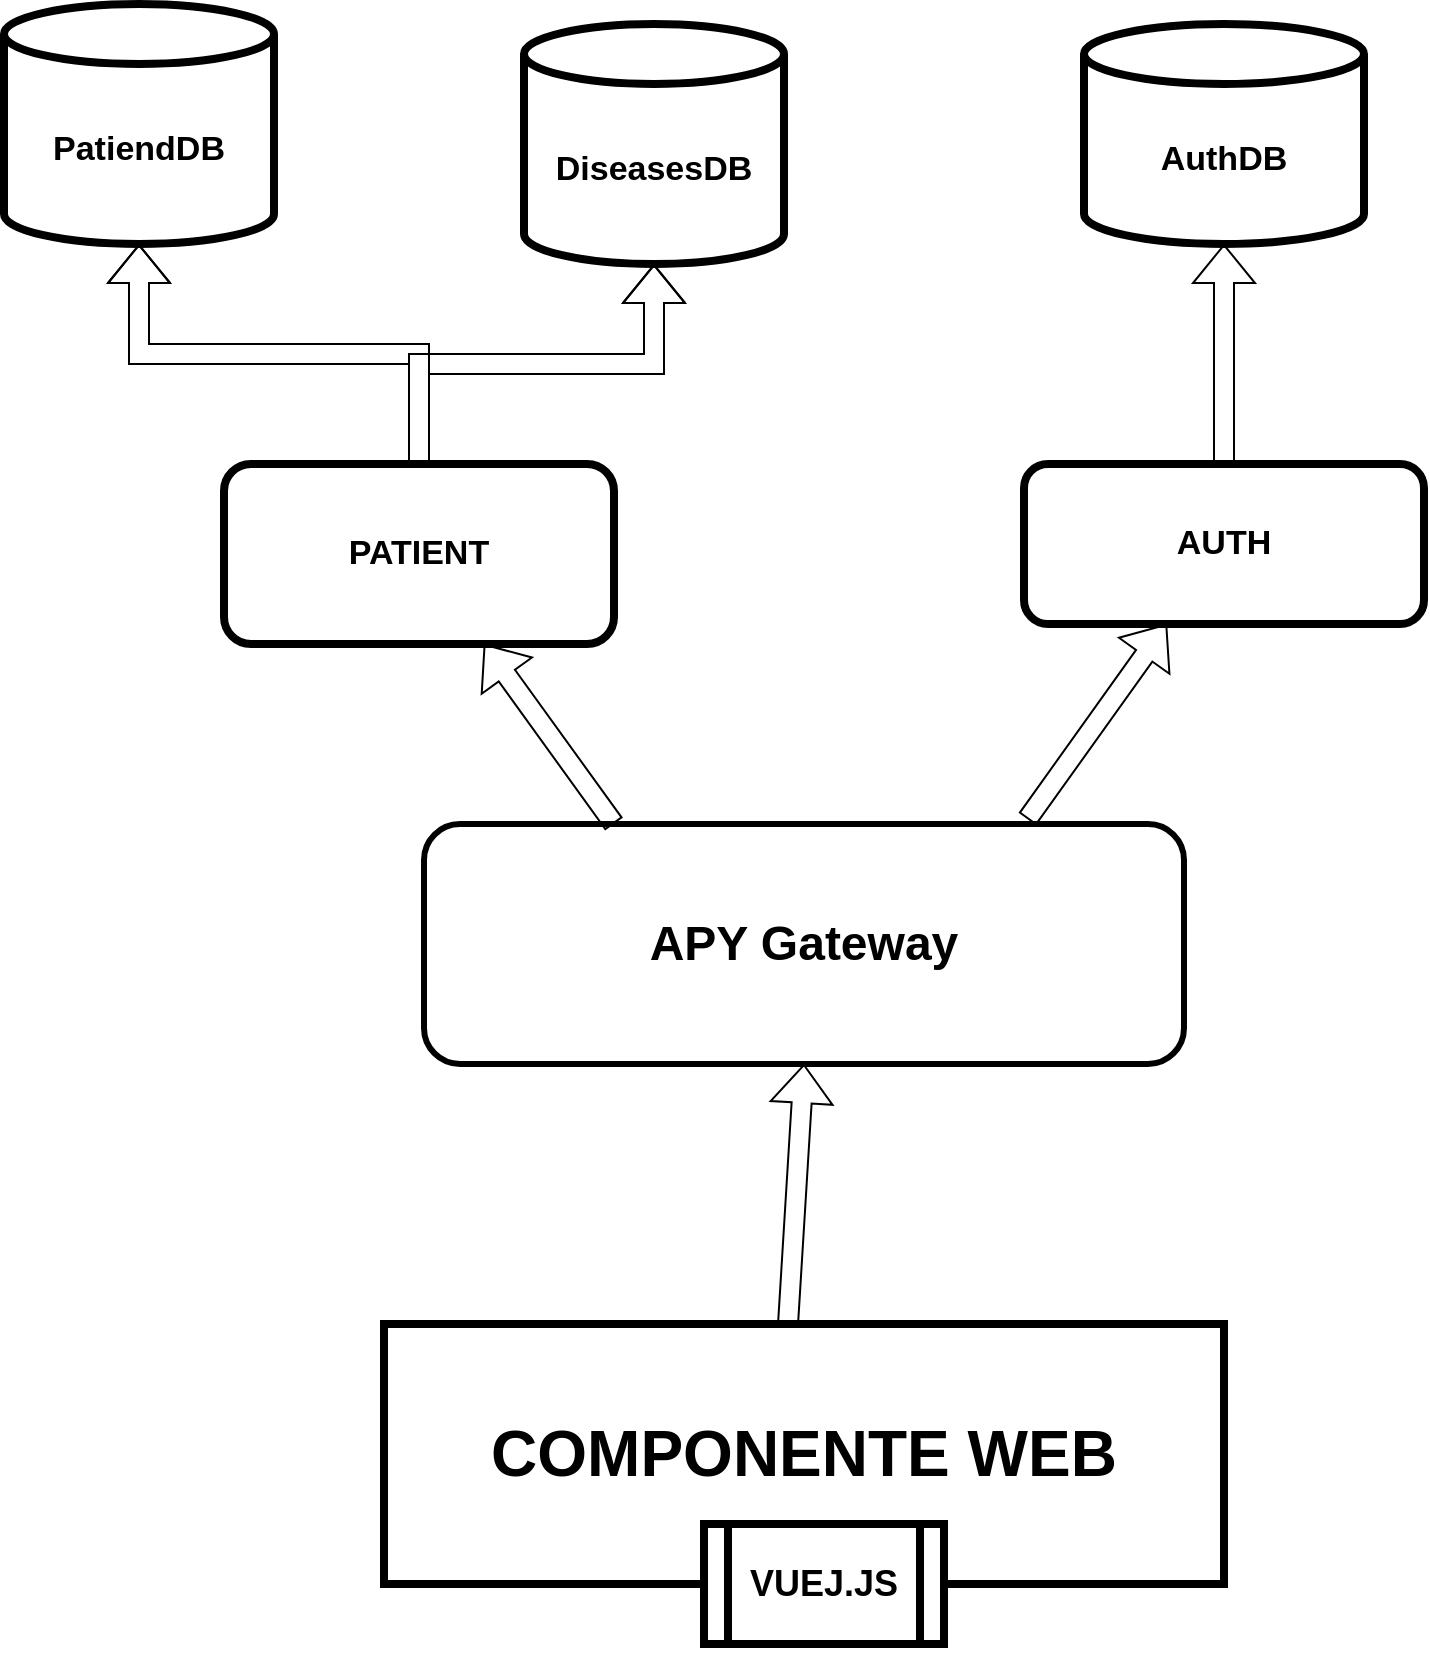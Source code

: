 <mxfile version="15.7.1" type="github">
  <diagram name="Page-1" id="5f0bae14-7c28-e335-631c-24af17079c00">
    <mxGraphModel dx="1564" dy="1722" grid="1" gridSize="10" guides="1" tooltips="1" connect="1" arrows="1" fold="1" page="1" pageScale="1" pageWidth="1100" pageHeight="850" background="none" math="0" shadow="0">
      <root>
        <mxCell id="0" />
        <mxCell id="1" parent="0" />
        <mxCell id="jPiTWc-hbB7yzJaNtvRi-1" value="APY Gateway" style="rounded=1;whiteSpace=wrap;html=1;fontSize=24;fontStyle=1;strokeWidth=3;" vertex="1" parent="1">
          <mxGeometry x="310" y="400" width="380" height="120" as="geometry" />
        </mxCell>
        <mxCell id="jPiTWc-hbB7yzJaNtvRi-2" value="&lt;h1 style=&quot;font-size: 32px&quot;&gt;COMPONENTE WEB&lt;/h1&gt;" style="rounded=0;whiteSpace=wrap;html=1;strokeWidth=4;" vertex="1" parent="1">
          <mxGeometry x="290" y="650" width="420" height="130" as="geometry" />
        </mxCell>
        <mxCell id="jPiTWc-hbB7yzJaNtvRi-5" value="&lt;h4 style=&quot;font-size: 18px&quot;&gt;VUEJ.JS&lt;/h4&gt;" style="shape=process;whiteSpace=wrap;html=1;backgroundOutline=1;fontSize=32;strokeWidth=4;" vertex="1" parent="1">
          <mxGeometry x="450" y="750" width="120" height="60" as="geometry" />
        </mxCell>
        <mxCell id="jPiTWc-hbB7yzJaNtvRi-7" value="" style="endArrow=classic;html=1;rounded=0;fontSize=18;shape=flexArrow;exitX=0.481;exitY=0;exitDx=0;exitDy=0;exitPerimeter=0;entryX=0.5;entryY=1;entryDx=0;entryDy=0;" edge="1" parent="1" source="jPiTWc-hbB7yzJaNtvRi-2" target="jPiTWc-hbB7yzJaNtvRi-1">
          <mxGeometry width="50" height="50" relative="1" as="geometry">
            <mxPoint x="480" y="640" as="sourcePoint" />
            <mxPoint x="530" y="590" as="targetPoint" />
          </mxGeometry>
        </mxCell>
        <mxCell id="jPiTWc-hbB7yzJaNtvRi-18" value="" style="shape=flexArrow;endArrow=classic;html=1;rounded=0;fontSize=17;exitX=0.794;exitY=-0.02;exitDx=0;exitDy=0;exitPerimeter=0;" edge="1" parent="1" source="jPiTWc-hbB7yzJaNtvRi-1" target="jPiTWc-hbB7yzJaNtvRi-22">
          <mxGeometry width="50" height="50" relative="1" as="geometry">
            <mxPoint x="510" y="310" as="sourcePoint" />
            <mxPoint x="617.215" y="280" as="targetPoint" />
          </mxGeometry>
        </mxCell>
        <mxCell id="jPiTWc-hbB7yzJaNtvRi-19" value="" style="shape=flexArrow;endArrow=classic;html=1;rounded=0;fontSize=17;exitX=0.25;exitY=0;exitDx=0;exitDy=0;" edge="1" parent="1" source="jPiTWc-hbB7yzJaNtvRi-1" target="jPiTWc-hbB7yzJaNtvRi-23">
          <mxGeometry width="50" height="50" relative="1" as="geometry">
            <mxPoint x="510" y="310" as="sourcePoint" />
            <mxPoint x="405" y="280" as="targetPoint" />
          </mxGeometry>
        </mxCell>
        <mxCell id="jPiTWc-hbB7yzJaNtvRi-26" style="edgeStyle=orthogonalEdgeStyle;shape=flexArrow;rounded=0;orthogonalLoop=1;jettySize=auto;html=1;fontSize=17;" edge="1" parent="1" source="jPiTWc-hbB7yzJaNtvRi-22" target="jPiTWc-hbB7yzJaNtvRi-27">
          <mxGeometry relative="1" as="geometry">
            <mxPoint x="609.995" y="180" as="targetPoint" />
          </mxGeometry>
        </mxCell>
        <mxCell id="jPiTWc-hbB7yzJaNtvRi-22" value="AUTH" style="rounded=1;whiteSpace=wrap;html=1;fontSize=17;strokeWidth=4;fontStyle=1" vertex="1" parent="1">
          <mxGeometry x="610" y="220" width="200" height="80" as="geometry" />
        </mxCell>
        <mxCell id="jPiTWc-hbB7yzJaNtvRi-25" style="edgeStyle=orthogonalEdgeStyle;shape=flexArrow;rounded=0;orthogonalLoop=1;jettySize=auto;html=1;exitX=0.5;exitY=0;exitDx=0;exitDy=0;entryX=0.5;entryY=1;entryDx=0;entryDy=0;entryPerimeter=0;fontSize=17;" edge="1" parent="1" source="jPiTWc-hbB7yzJaNtvRi-23" target="jPiTWc-hbB7yzJaNtvRi-24">
          <mxGeometry relative="1" as="geometry" />
        </mxCell>
        <mxCell id="jPiTWc-hbB7yzJaNtvRi-28" style="edgeStyle=orthogonalEdgeStyle;shape=flexArrow;rounded=0;orthogonalLoop=1;jettySize=auto;html=1;exitX=0.5;exitY=0;exitDx=0;exitDy=0;fontSize=17;" edge="1" parent="1" source="jPiTWc-hbB7yzJaNtvRi-23" target="jPiTWc-hbB7yzJaNtvRi-29">
          <mxGeometry relative="1" as="geometry">
            <mxPoint x="450" y="110" as="targetPoint" />
          </mxGeometry>
        </mxCell>
        <mxCell id="jPiTWc-hbB7yzJaNtvRi-23" value="PATIENT" style="rounded=1;whiteSpace=wrap;html=1;fontSize=17;strokeWidth=4;fontStyle=1" vertex="1" parent="1">
          <mxGeometry x="210" y="220" width="195" height="90" as="geometry" />
        </mxCell>
        <mxCell id="jPiTWc-hbB7yzJaNtvRi-24" value="PatiendDB" style="shape=cylinder3;whiteSpace=wrap;html=1;boundedLbl=1;backgroundOutline=1;size=15;fontSize=17;strokeWidth=4;fontStyle=1" vertex="1" parent="1">
          <mxGeometry x="100" y="-10" width="135" height="120" as="geometry" />
        </mxCell>
        <mxCell id="jPiTWc-hbB7yzJaNtvRi-27" value="AuthDB" style="shape=cylinder3;whiteSpace=wrap;html=1;boundedLbl=1;backgroundOutline=1;size=15;fontSize=17;strokeWidth=4;fontStyle=1" vertex="1" parent="1">
          <mxGeometry x="640" width="140" height="110" as="geometry" />
        </mxCell>
        <mxCell id="jPiTWc-hbB7yzJaNtvRi-29" value="DiseasesDB" style="shape=cylinder3;whiteSpace=wrap;html=1;boundedLbl=1;backgroundOutline=1;size=15;fontSize=17;strokeWidth=4;fontStyle=1" vertex="1" parent="1">
          <mxGeometry x="360" width="130" height="120" as="geometry" />
        </mxCell>
      </root>
    </mxGraphModel>
  </diagram>
</mxfile>
